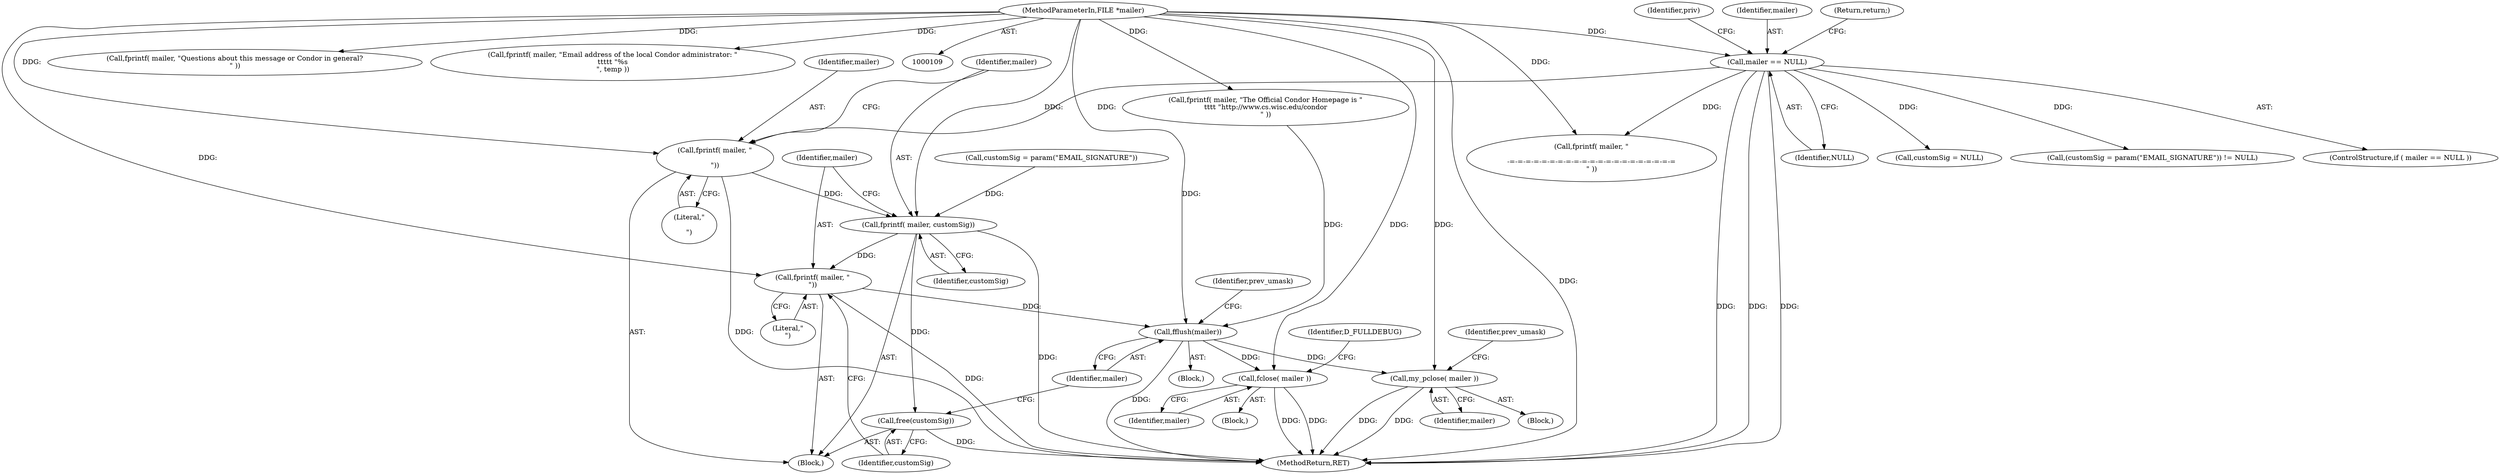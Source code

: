 digraph "1_htcondor_5e5571d1a431eb3c61977b6dd6ec90186ef79867_12@API" {
"1000136" [label="(Call,fprintf( mailer, \"\n\n\"))"];
"1000117" [label="(Call,mailer == NULL)"];
"1000110" [label="(MethodParameterIn,FILE *mailer)"];
"1000139" [label="(Call,fprintf( mailer, customSig))"];
"1000142" [label="(Call,fprintf( mailer, \"\n\"))"];
"1000179" [label="(Call,fflush(mailer))"];
"1000190" [label="(Call,my_pclose( mailer ))"];
"1000198" [label="(Call,fclose( mailer ))"];
"1000145" [label="(Call,free(customSig))"];
"1000117" [label="(Call,mailer == NULL)"];
"1000143" [label="(Identifier,mailer)"];
"1000180" [label="(Identifier,mailer)"];
"1000141" [label="(Identifier,customSig)"];
"1000142" [label="(Call,fprintf( mailer, \"\n\"))"];
"1000116" [label="(ControlStructure,if ( mailer == NULL ))"];
"1000118" [label="(Identifier,mailer)"];
"1000176" [label="(Call,fprintf( mailer, \"The Official Condor Homepage is \"\n\t\t\t\t \"http://www.cs.wisc.edu/condor\n\" ))"];
"1000119" [label="(Identifier,NULL)"];
"1000136" [label="(Call,fprintf( mailer, \"\n\n\"))"];
"1000191" [label="(Identifier,mailer)"];
"1000139" [label="(Call,fprintf( mailer, customSig))"];
"1000121" [label="(Return,return;)"];
"1000140" [label="(Identifier,mailer)"];
"1000110" [label="(MethodParameterIn,FILE *mailer)"];
"1000144" [label="(Literal,\"\n\")"];
"1000190" [label="(Call,my_pclose( mailer ))"];
"1000130" [label="(Call,customSig = param(\"EMAIL_SIGNATURE\"))"];
"1000111" [label="(Block,)"];
"1000135" [label="(Block,)"];
"1000137" [label="(Identifier,mailer)"];
"1000193" [label="(Block,)"];
"1000125" [label="(Call,customSig = NULL)"];
"1000182" [label="(Identifier,prev_umask)"];
"1000189" [label="(Block,)"];
"1000179" [label="(Call,fflush(mailer))"];
"1000198" [label="(Call,fclose( mailer ))"];
"1000138" [label="(Literal,\"\n\n\")"];
"1000145" [label="(Call,free(customSig))"];
"1000152" [label="(Call,fprintf( mailer, \"Questions about this message or Condor in general?\n\" ))"];
"1000170" [label="(Call,fprintf( mailer, \"Email address of the local Condor administrator: \"\n\t\t\t\t\t \"%s\n\", temp ))"];
"1000123" [label="(Identifier,priv)"];
"1000149" [label="(Call,fprintf( mailer, \"\n\n-=-=-=-=-=-=-=-=-=-=-=-=-=-=-=-=-=-=-=-=-=\n\" ))"];
"1000234" [label="(Identifier,prev_umask)"];
"1000199" [label="(Identifier,mailer)"];
"1000237" [label="(MethodReturn,RET)"];
"1000129" [label="(Call,(customSig = param(\"EMAIL_SIGNATURE\")) != NULL)"];
"1000146" [label="(Identifier,customSig)"];
"1000201" [label="(Identifier,D_FULLDEBUG)"];
"1000136" -> "1000135"  [label="AST: "];
"1000136" -> "1000138"  [label="CFG: "];
"1000137" -> "1000136"  [label="AST: "];
"1000138" -> "1000136"  [label="AST: "];
"1000140" -> "1000136"  [label="CFG: "];
"1000136" -> "1000237"  [label="DDG: "];
"1000117" -> "1000136"  [label="DDG: "];
"1000110" -> "1000136"  [label="DDG: "];
"1000136" -> "1000139"  [label="DDG: "];
"1000117" -> "1000116"  [label="AST: "];
"1000117" -> "1000119"  [label="CFG: "];
"1000118" -> "1000117"  [label="AST: "];
"1000119" -> "1000117"  [label="AST: "];
"1000121" -> "1000117"  [label="CFG: "];
"1000123" -> "1000117"  [label="CFG: "];
"1000117" -> "1000237"  [label="DDG: "];
"1000117" -> "1000237"  [label="DDG: "];
"1000117" -> "1000237"  [label="DDG: "];
"1000110" -> "1000117"  [label="DDG: "];
"1000117" -> "1000125"  [label="DDG: "];
"1000117" -> "1000129"  [label="DDG: "];
"1000117" -> "1000149"  [label="DDG: "];
"1000110" -> "1000109"  [label="AST: "];
"1000110" -> "1000237"  [label="DDG: "];
"1000110" -> "1000139"  [label="DDG: "];
"1000110" -> "1000142"  [label="DDG: "];
"1000110" -> "1000149"  [label="DDG: "];
"1000110" -> "1000152"  [label="DDG: "];
"1000110" -> "1000170"  [label="DDG: "];
"1000110" -> "1000176"  [label="DDG: "];
"1000110" -> "1000179"  [label="DDG: "];
"1000110" -> "1000190"  [label="DDG: "];
"1000110" -> "1000198"  [label="DDG: "];
"1000139" -> "1000135"  [label="AST: "];
"1000139" -> "1000141"  [label="CFG: "];
"1000140" -> "1000139"  [label="AST: "];
"1000141" -> "1000139"  [label="AST: "];
"1000143" -> "1000139"  [label="CFG: "];
"1000139" -> "1000237"  [label="DDG: "];
"1000130" -> "1000139"  [label="DDG: "];
"1000139" -> "1000142"  [label="DDG: "];
"1000139" -> "1000145"  [label="DDG: "];
"1000142" -> "1000135"  [label="AST: "];
"1000142" -> "1000144"  [label="CFG: "];
"1000143" -> "1000142"  [label="AST: "];
"1000144" -> "1000142"  [label="AST: "];
"1000146" -> "1000142"  [label="CFG: "];
"1000142" -> "1000237"  [label="DDG: "];
"1000142" -> "1000179"  [label="DDG: "];
"1000179" -> "1000111"  [label="AST: "];
"1000179" -> "1000180"  [label="CFG: "];
"1000180" -> "1000179"  [label="AST: "];
"1000182" -> "1000179"  [label="CFG: "];
"1000179" -> "1000237"  [label="DDG: "];
"1000176" -> "1000179"  [label="DDG: "];
"1000179" -> "1000190"  [label="DDG: "];
"1000179" -> "1000198"  [label="DDG: "];
"1000190" -> "1000189"  [label="AST: "];
"1000190" -> "1000191"  [label="CFG: "];
"1000191" -> "1000190"  [label="AST: "];
"1000234" -> "1000190"  [label="CFG: "];
"1000190" -> "1000237"  [label="DDG: "];
"1000190" -> "1000237"  [label="DDG: "];
"1000198" -> "1000193"  [label="AST: "];
"1000198" -> "1000199"  [label="CFG: "];
"1000199" -> "1000198"  [label="AST: "];
"1000201" -> "1000198"  [label="CFG: "];
"1000198" -> "1000237"  [label="DDG: "];
"1000198" -> "1000237"  [label="DDG: "];
"1000145" -> "1000135"  [label="AST: "];
"1000145" -> "1000146"  [label="CFG: "];
"1000146" -> "1000145"  [label="AST: "];
"1000180" -> "1000145"  [label="CFG: "];
"1000145" -> "1000237"  [label="DDG: "];
}
